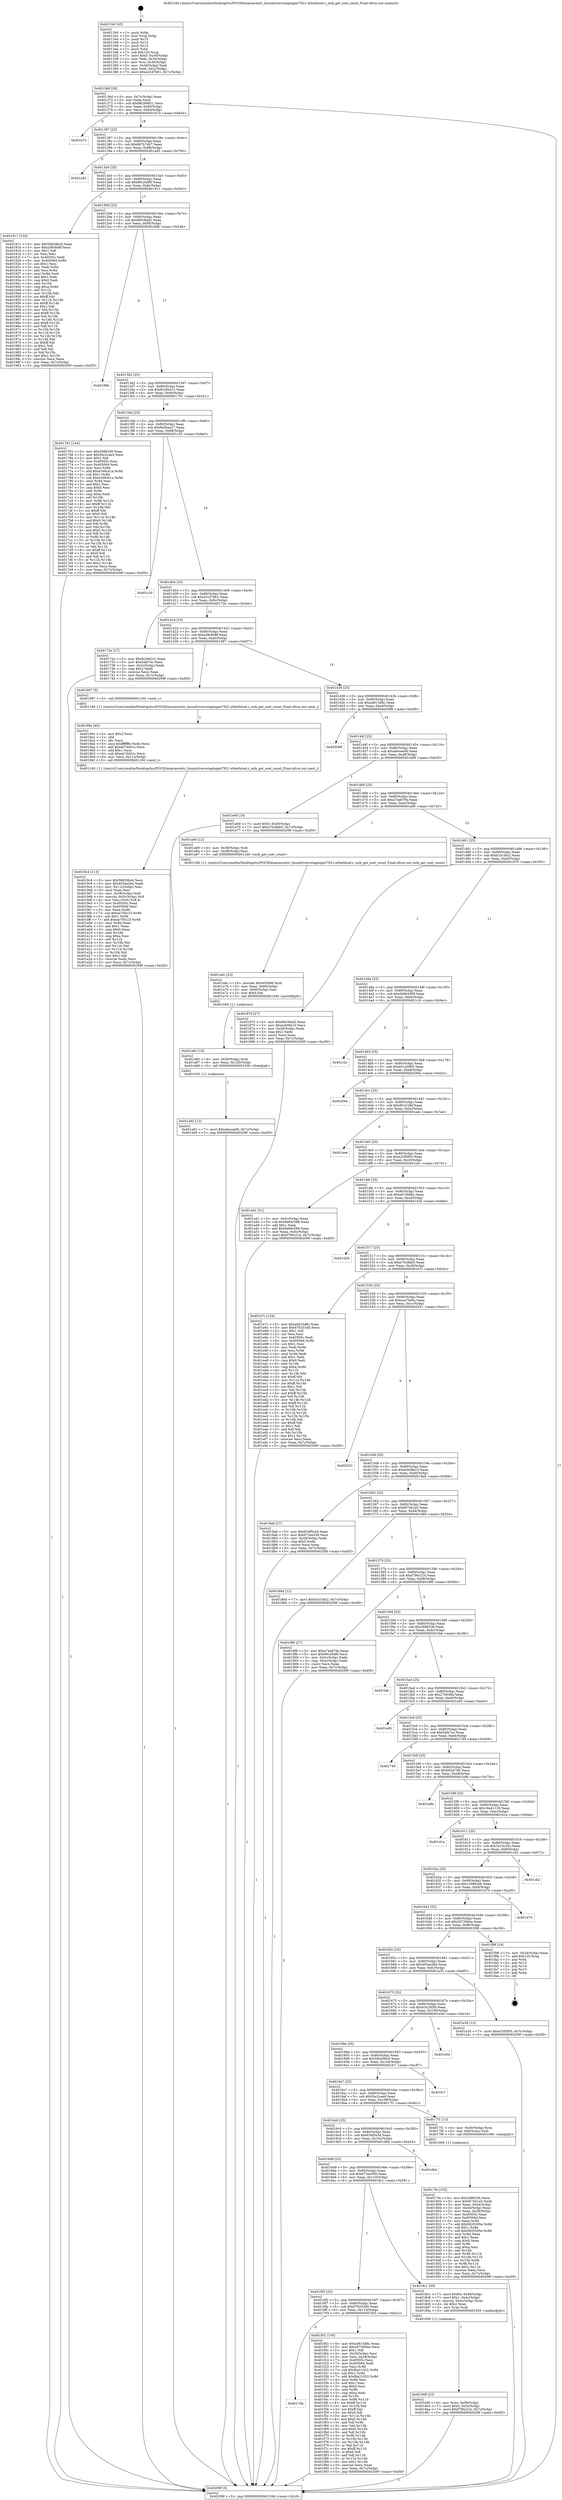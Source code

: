 digraph "0x401340" {
  label = "0x401340 (/mnt/c/Users/mathe/Desktop/tcc/POCII/binaries/extr_linuxdriversstagingmt7621-ethethtool.c_mtk_get_sset_count_Final-ollvm.out::main(0))"
  labelloc = "t"
  node[shape=record]

  Entry [label="",width=0.3,height=0.3,shape=circle,fillcolor=black,style=filled]
  "0x40136d" [label="{
     0x40136d [26]\l
     | [instrs]\l
     &nbsp;&nbsp;0x40136d \<+3\>: mov -0x7c(%rbp),%eax\l
     &nbsp;&nbsp;0x401370 \<+2\>: mov %eax,%ecx\l
     &nbsp;&nbsp;0x401372 \<+6\>: sub $0x86299851,%ecx\l
     &nbsp;&nbsp;0x401378 \<+3\>: mov %eax,-0x80(%rbp)\l
     &nbsp;&nbsp;0x40137b \<+6\>: mov %ecx,-0x84(%rbp)\l
     &nbsp;&nbsp;0x401381 \<+6\>: je 0000000000401b7e \<main+0x83e\>\l
  }"]
  "0x401b7e" [label="{
     0x401b7e\l
  }", style=dashed]
  "0x401387" [label="{
     0x401387 [25]\l
     | [instrs]\l
     &nbsp;&nbsp;0x401387 \<+5\>: jmp 000000000040138c \<main+0x4c\>\l
     &nbsp;&nbsp;0x40138c \<+3\>: mov -0x80(%rbp),%eax\l
     &nbsp;&nbsp;0x40138f \<+5\>: sub $0x867b7d47,%eax\l
     &nbsp;&nbsp;0x401394 \<+6\>: mov %eax,-0x88(%rbp)\l
     &nbsp;&nbsp;0x40139a \<+6\>: je 0000000000401ad3 \<main+0x793\>\l
  }"]
  Exit [label="",width=0.3,height=0.3,shape=circle,fillcolor=black,style=filled,peripheries=2]
  "0x401ad3" [label="{
     0x401ad3\l
  }", style=dashed]
  "0x4013a0" [label="{
     0x4013a0 [25]\l
     | [instrs]\l
     &nbsp;&nbsp;0x4013a0 \<+5\>: jmp 00000000004013a5 \<main+0x65\>\l
     &nbsp;&nbsp;0x4013a5 \<+3\>: mov -0x80(%rbp),%eax\l
     &nbsp;&nbsp;0x4013a8 \<+5\>: sub $0x99c26df0,%eax\l
     &nbsp;&nbsp;0x4013ad \<+6\>: mov %eax,-0x8c(%rbp)\l
     &nbsp;&nbsp;0x4013b3 \<+6\>: je 0000000000401911 \<main+0x5d1\>\l
  }"]
  "0x40170b" [label="{
     0x40170b\l
  }", style=dashed]
  "0x401911" [label="{
     0x401911 [134]\l
     | [instrs]\l
     &nbsp;&nbsp;0x401911 \<+5\>: mov $0x58d29bc6,%eax\l
     &nbsp;&nbsp;0x401916 \<+5\>: mov $0xa38c6b8f,%ecx\l
     &nbsp;&nbsp;0x40191b \<+2\>: mov $0x1,%dl\l
     &nbsp;&nbsp;0x40191d \<+2\>: xor %esi,%esi\l
     &nbsp;&nbsp;0x40191f \<+7\>: mov 0x40505c,%edi\l
     &nbsp;&nbsp;0x401926 \<+8\>: mov 0x405064,%r8d\l
     &nbsp;&nbsp;0x40192e \<+3\>: sub $0x1,%esi\l
     &nbsp;&nbsp;0x401931 \<+3\>: mov %edi,%r9d\l
     &nbsp;&nbsp;0x401934 \<+3\>: add %esi,%r9d\l
     &nbsp;&nbsp;0x401937 \<+4\>: imul %r9d,%edi\l
     &nbsp;&nbsp;0x40193b \<+3\>: and $0x1,%edi\l
     &nbsp;&nbsp;0x40193e \<+3\>: cmp $0x0,%edi\l
     &nbsp;&nbsp;0x401941 \<+4\>: sete %r10b\l
     &nbsp;&nbsp;0x401945 \<+4\>: cmp $0xa,%r8d\l
     &nbsp;&nbsp;0x401949 \<+4\>: setl %r11b\l
     &nbsp;&nbsp;0x40194d \<+3\>: mov %r10b,%bl\l
     &nbsp;&nbsp;0x401950 \<+3\>: xor $0xff,%bl\l
     &nbsp;&nbsp;0x401953 \<+3\>: mov %r11b,%r14b\l
     &nbsp;&nbsp;0x401956 \<+4\>: xor $0xff,%r14b\l
     &nbsp;&nbsp;0x40195a \<+3\>: xor $0x1,%dl\l
     &nbsp;&nbsp;0x40195d \<+3\>: mov %bl,%r15b\l
     &nbsp;&nbsp;0x401960 \<+4\>: and $0xff,%r15b\l
     &nbsp;&nbsp;0x401964 \<+3\>: and %dl,%r10b\l
     &nbsp;&nbsp;0x401967 \<+3\>: mov %r14b,%r12b\l
     &nbsp;&nbsp;0x40196a \<+4\>: and $0xff,%r12b\l
     &nbsp;&nbsp;0x40196e \<+3\>: and %dl,%r11b\l
     &nbsp;&nbsp;0x401971 \<+3\>: or %r10b,%r15b\l
     &nbsp;&nbsp;0x401974 \<+3\>: or %r11b,%r12b\l
     &nbsp;&nbsp;0x401977 \<+3\>: xor %r12b,%r15b\l
     &nbsp;&nbsp;0x40197a \<+3\>: or %r14b,%bl\l
     &nbsp;&nbsp;0x40197d \<+3\>: xor $0xff,%bl\l
     &nbsp;&nbsp;0x401980 \<+3\>: or $0x1,%dl\l
     &nbsp;&nbsp;0x401983 \<+2\>: and %dl,%bl\l
     &nbsp;&nbsp;0x401985 \<+3\>: or %bl,%r15b\l
     &nbsp;&nbsp;0x401988 \<+4\>: test $0x1,%r15b\l
     &nbsp;&nbsp;0x40198c \<+3\>: cmovne %ecx,%eax\l
     &nbsp;&nbsp;0x40198f \<+3\>: mov %eax,-0x7c(%rbp)\l
     &nbsp;&nbsp;0x401992 \<+5\>: jmp 000000000040209f \<main+0xd5f\>\l
  }"]
  "0x4013b9" [label="{
     0x4013b9 [25]\l
     | [instrs]\l
     &nbsp;&nbsp;0x4013b9 \<+5\>: jmp 00000000004013be \<main+0x7e\>\l
     &nbsp;&nbsp;0x4013be \<+3\>: mov -0x80(%rbp),%eax\l
     &nbsp;&nbsp;0x4013c1 \<+5\>: sub $0x9b03fad2,%eax\l
     &nbsp;&nbsp;0x4013c6 \<+6\>: mov %eax,-0x90(%rbp)\l
     &nbsp;&nbsp;0x4013cc \<+6\>: je 000000000040188b \<main+0x54b\>\l
  }"]
  "0x401f02" [label="{
     0x401f02 [150]\l
     | [instrs]\l
     &nbsp;&nbsp;0x401f02 \<+5\>: mov $0xa4615d8c,%eax\l
     &nbsp;&nbsp;0x401f07 \<+5\>: mov $0x2673064a,%ecx\l
     &nbsp;&nbsp;0x401f0c \<+2\>: mov $0x1,%dl\l
     &nbsp;&nbsp;0x401f0e \<+3\>: mov -0x30(%rbp),%esi\l
     &nbsp;&nbsp;0x401f11 \<+3\>: mov %esi,-0x24(%rbp)\l
     &nbsp;&nbsp;0x401f14 \<+7\>: mov 0x40505c,%esi\l
     &nbsp;&nbsp;0x401f1b \<+7\>: mov 0x405064,%edi\l
     &nbsp;&nbsp;0x401f22 \<+3\>: mov %esi,%r8d\l
     &nbsp;&nbsp;0x401f25 \<+7\>: sub $0xfba21032,%r8d\l
     &nbsp;&nbsp;0x401f2c \<+4\>: sub $0x1,%r8d\l
     &nbsp;&nbsp;0x401f30 \<+7\>: add $0xfba21032,%r8d\l
     &nbsp;&nbsp;0x401f37 \<+4\>: imul %r8d,%esi\l
     &nbsp;&nbsp;0x401f3b \<+3\>: and $0x1,%esi\l
     &nbsp;&nbsp;0x401f3e \<+3\>: cmp $0x0,%esi\l
     &nbsp;&nbsp;0x401f41 \<+4\>: sete %r9b\l
     &nbsp;&nbsp;0x401f45 \<+3\>: cmp $0xa,%edi\l
     &nbsp;&nbsp;0x401f48 \<+4\>: setl %r10b\l
     &nbsp;&nbsp;0x401f4c \<+3\>: mov %r9b,%r11b\l
     &nbsp;&nbsp;0x401f4f \<+4\>: xor $0xff,%r11b\l
     &nbsp;&nbsp;0x401f53 \<+3\>: mov %r10b,%bl\l
     &nbsp;&nbsp;0x401f56 \<+3\>: xor $0xff,%bl\l
     &nbsp;&nbsp;0x401f59 \<+3\>: xor $0x0,%dl\l
     &nbsp;&nbsp;0x401f5c \<+3\>: mov %r11b,%r14b\l
     &nbsp;&nbsp;0x401f5f \<+4\>: and $0x0,%r14b\l
     &nbsp;&nbsp;0x401f63 \<+3\>: and %dl,%r9b\l
     &nbsp;&nbsp;0x401f66 \<+3\>: mov %bl,%r15b\l
     &nbsp;&nbsp;0x401f69 \<+4\>: and $0x0,%r15b\l
     &nbsp;&nbsp;0x401f6d \<+3\>: and %dl,%r10b\l
     &nbsp;&nbsp;0x401f70 \<+3\>: or %r9b,%r14b\l
     &nbsp;&nbsp;0x401f73 \<+3\>: or %r10b,%r15b\l
     &nbsp;&nbsp;0x401f76 \<+3\>: xor %r15b,%r14b\l
     &nbsp;&nbsp;0x401f79 \<+3\>: or %bl,%r11b\l
     &nbsp;&nbsp;0x401f7c \<+4\>: xor $0xff,%r11b\l
     &nbsp;&nbsp;0x401f80 \<+3\>: or $0x0,%dl\l
     &nbsp;&nbsp;0x401f83 \<+3\>: and %dl,%r11b\l
     &nbsp;&nbsp;0x401f86 \<+3\>: or %r11b,%r14b\l
     &nbsp;&nbsp;0x401f89 \<+4\>: test $0x1,%r14b\l
     &nbsp;&nbsp;0x401f8d \<+3\>: cmovne %ecx,%eax\l
     &nbsp;&nbsp;0x401f90 \<+3\>: mov %eax,-0x7c(%rbp)\l
     &nbsp;&nbsp;0x401f93 \<+5\>: jmp 000000000040209f \<main+0xd5f\>\l
  }"]
  "0x40188b" [label="{
     0x40188b\l
  }", style=dashed]
  "0x4013d2" [label="{
     0x4013d2 [25]\l
     | [instrs]\l
     &nbsp;&nbsp;0x4013d2 \<+5\>: jmp 00000000004013d7 \<main+0x97\>\l
     &nbsp;&nbsp;0x4013d7 \<+3\>: mov -0x80(%rbp),%eax\l
     &nbsp;&nbsp;0x4013da \<+5\>: sub $0x9c26b2c1,%eax\l
     &nbsp;&nbsp;0x4013df \<+6\>: mov %eax,-0x94(%rbp)\l
     &nbsp;&nbsp;0x4013e5 \<+6\>: je 0000000000401761 \<main+0x421\>\l
  }"]
  "0x401a92" [label="{
     0x401a92 [12]\l
     | [instrs]\l
     &nbsp;&nbsp;0x401a92 \<+7\>: movl $0xa6ecea06,-0x7c(%rbp)\l
     &nbsp;&nbsp;0x401a99 \<+5\>: jmp 000000000040209f \<main+0xd5f\>\l
  }"]
  "0x401761" [label="{
     0x401761 [144]\l
     | [instrs]\l
     &nbsp;&nbsp;0x401761 \<+5\>: mov $0x2686336,%eax\l
     &nbsp;&nbsp;0x401766 \<+5\>: mov $0x5bc2cae4,%ecx\l
     &nbsp;&nbsp;0x40176b \<+2\>: mov $0x1,%dl\l
     &nbsp;&nbsp;0x40176d \<+7\>: mov 0x40505c,%esi\l
     &nbsp;&nbsp;0x401774 \<+7\>: mov 0x405064,%edi\l
     &nbsp;&nbsp;0x40177b \<+3\>: mov %esi,%r8d\l
     &nbsp;&nbsp;0x40177e \<+7\>: add $0xe168cb1a,%r8d\l
     &nbsp;&nbsp;0x401785 \<+4\>: sub $0x1,%r8d\l
     &nbsp;&nbsp;0x401789 \<+7\>: sub $0xe168cb1a,%r8d\l
     &nbsp;&nbsp;0x401790 \<+4\>: imul %r8d,%esi\l
     &nbsp;&nbsp;0x401794 \<+3\>: and $0x1,%esi\l
     &nbsp;&nbsp;0x401797 \<+3\>: cmp $0x0,%esi\l
     &nbsp;&nbsp;0x40179a \<+4\>: sete %r9b\l
     &nbsp;&nbsp;0x40179e \<+3\>: cmp $0xa,%edi\l
     &nbsp;&nbsp;0x4017a1 \<+4\>: setl %r10b\l
     &nbsp;&nbsp;0x4017a5 \<+3\>: mov %r9b,%r11b\l
     &nbsp;&nbsp;0x4017a8 \<+4\>: xor $0xff,%r11b\l
     &nbsp;&nbsp;0x4017ac \<+3\>: mov %r10b,%bl\l
     &nbsp;&nbsp;0x4017af \<+3\>: xor $0xff,%bl\l
     &nbsp;&nbsp;0x4017b2 \<+3\>: xor $0x0,%dl\l
     &nbsp;&nbsp;0x4017b5 \<+3\>: mov %r11b,%r14b\l
     &nbsp;&nbsp;0x4017b8 \<+4\>: and $0x0,%r14b\l
     &nbsp;&nbsp;0x4017bc \<+3\>: and %dl,%r9b\l
     &nbsp;&nbsp;0x4017bf \<+3\>: mov %bl,%r15b\l
     &nbsp;&nbsp;0x4017c2 \<+4\>: and $0x0,%r15b\l
     &nbsp;&nbsp;0x4017c6 \<+3\>: and %dl,%r10b\l
     &nbsp;&nbsp;0x4017c9 \<+3\>: or %r9b,%r14b\l
     &nbsp;&nbsp;0x4017cc \<+3\>: or %r10b,%r15b\l
     &nbsp;&nbsp;0x4017cf \<+3\>: xor %r15b,%r14b\l
     &nbsp;&nbsp;0x4017d2 \<+3\>: or %bl,%r11b\l
     &nbsp;&nbsp;0x4017d5 \<+4\>: xor $0xff,%r11b\l
     &nbsp;&nbsp;0x4017d9 \<+3\>: or $0x0,%dl\l
     &nbsp;&nbsp;0x4017dc \<+3\>: and %dl,%r11b\l
     &nbsp;&nbsp;0x4017df \<+3\>: or %r11b,%r14b\l
     &nbsp;&nbsp;0x4017e2 \<+4\>: test $0x1,%r14b\l
     &nbsp;&nbsp;0x4017e6 \<+3\>: cmovne %ecx,%eax\l
     &nbsp;&nbsp;0x4017e9 \<+3\>: mov %eax,-0x7c(%rbp)\l
     &nbsp;&nbsp;0x4017ec \<+5\>: jmp 000000000040209f \<main+0xd5f\>\l
  }"]
  "0x4013eb" [label="{
     0x4013eb [25]\l
     | [instrs]\l
     &nbsp;&nbsp;0x4013eb \<+5\>: jmp 00000000004013f0 \<main+0xb0\>\l
     &nbsp;&nbsp;0x4013f0 \<+3\>: mov -0x80(%rbp),%eax\l
     &nbsp;&nbsp;0x4013f3 \<+5\>: sub $0x9e5baa17,%eax\l
     &nbsp;&nbsp;0x4013f8 \<+6\>: mov %eax,-0x98(%rbp)\l
     &nbsp;&nbsp;0x4013fe \<+6\>: je 0000000000401c20 \<main+0x8e0\>\l
  }"]
  "0x401a83" [label="{
     0x401a83 [15]\l
     | [instrs]\l
     &nbsp;&nbsp;0x401a83 \<+4\>: mov -0x58(%rbp),%rdi\l
     &nbsp;&nbsp;0x401a87 \<+6\>: mov %eax,-0x120(%rbp)\l
     &nbsp;&nbsp;0x401a8d \<+5\>: call 0000000000401030 \<free@plt\>\l
     | [calls]\l
     &nbsp;&nbsp;0x401030 \{1\} (unknown)\l
  }"]
  "0x401c20" [label="{
     0x401c20\l
  }", style=dashed]
  "0x401404" [label="{
     0x401404 [25]\l
     | [instrs]\l
     &nbsp;&nbsp;0x401404 \<+5\>: jmp 0000000000401409 \<main+0xc9\>\l
     &nbsp;&nbsp;0x401409 \<+3\>: mov -0x80(%rbp),%eax\l
     &nbsp;&nbsp;0x40140c \<+5\>: sub $0xa31d7b61,%eax\l
     &nbsp;&nbsp;0x401411 \<+6\>: mov %eax,-0x9c(%rbp)\l
     &nbsp;&nbsp;0x401417 \<+6\>: je 000000000040172e \<main+0x3ee\>\l
  }"]
  "0x401a6c" [label="{
     0x401a6c [23]\l
     | [instrs]\l
     &nbsp;&nbsp;0x401a6c \<+10\>: movabs $0x4030d6,%rdi\l
     &nbsp;&nbsp;0x401a76 \<+3\>: mov %eax,-0x60(%rbp)\l
     &nbsp;&nbsp;0x401a79 \<+3\>: mov -0x60(%rbp),%esi\l
     &nbsp;&nbsp;0x401a7c \<+2\>: mov $0x0,%al\l
     &nbsp;&nbsp;0x401a7e \<+5\>: call 0000000000401040 \<printf@plt\>\l
     | [calls]\l
     &nbsp;&nbsp;0x401040 \{1\} (unknown)\l
  }"]
  "0x40172e" [label="{
     0x40172e [27]\l
     | [instrs]\l
     &nbsp;&nbsp;0x40172e \<+5\>: mov $0x9c26b2c1,%eax\l
     &nbsp;&nbsp;0x401733 \<+5\>: mov $0x5afe7ec,%ecx\l
     &nbsp;&nbsp;0x401738 \<+3\>: mov -0x2c(%rbp),%edx\l
     &nbsp;&nbsp;0x40173b \<+3\>: cmp $0x2,%edx\l
     &nbsp;&nbsp;0x40173e \<+3\>: cmovne %ecx,%eax\l
     &nbsp;&nbsp;0x401741 \<+3\>: mov %eax,-0x7c(%rbp)\l
     &nbsp;&nbsp;0x401744 \<+5\>: jmp 000000000040209f \<main+0xd5f\>\l
  }"]
  "0x40141d" [label="{
     0x40141d [25]\l
     | [instrs]\l
     &nbsp;&nbsp;0x40141d \<+5\>: jmp 0000000000401422 \<main+0xe2\>\l
     &nbsp;&nbsp;0x401422 \<+3\>: mov -0x80(%rbp),%eax\l
     &nbsp;&nbsp;0x401425 \<+5\>: sub $0xa38c6b8f,%eax\l
     &nbsp;&nbsp;0x40142a \<+6\>: mov %eax,-0xa0(%rbp)\l
     &nbsp;&nbsp;0x401430 \<+6\>: je 0000000000401997 \<main+0x657\>\l
  }"]
  "0x40209f" [label="{
     0x40209f [5]\l
     | [instrs]\l
     &nbsp;&nbsp;0x40209f \<+5\>: jmp 000000000040136d \<main+0x2d\>\l
  }"]
  "0x401340" [label="{
     0x401340 [45]\l
     | [instrs]\l
     &nbsp;&nbsp;0x401340 \<+1\>: push %rbp\l
     &nbsp;&nbsp;0x401341 \<+3\>: mov %rsp,%rbp\l
     &nbsp;&nbsp;0x401344 \<+2\>: push %r15\l
     &nbsp;&nbsp;0x401346 \<+2\>: push %r14\l
     &nbsp;&nbsp;0x401348 \<+2\>: push %r12\l
     &nbsp;&nbsp;0x40134a \<+1\>: push %rbx\l
     &nbsp;&nbsp;0x40134b \<+7\>: sub $0x120,%rsp\l
     &nbsp;&nbsp;0x401352 \<+7\>: movl $0x0,-0x30(%rbp)\l
     &nbsp;&nbsp;0x401359 \<+3\>: mov %edi,-0x34(%rbp)\l
     &nbsp;&nbsp;0x40135c \<+4\>: mov %rsi,-0x40(%rbp)\l
     &nbsp;&nbsp;0x401360 \<+3\>: mov -0x34(%rbp),%edi\l
     &nbsp;&nbsp;0x401363 \<+3\>: mov %edi,-0x2c(%rbp)\l
     &nbsp;&nbsp;0x401366 \<+7\>: movl $0xa31d7b61,-0x7c(%rbp)\l
  }"]
  "0x4019c4" [label="{
     0x4019c4 [113]\l
     | [instrs]\l
     &nbsp;&nbsp;0x4019c4 \<+5\>: mov $0x58d29bc6,%ecx\l
     &nbsp;&nbsp;0x4019c9 \<+5\>: mov $0x405ae2bd,%edx\l
     &nbsp;&nbsp;0x4019ce \<+6\>: mov -0x11c(%rbp),%esi\l
     &nbsp;&nbsp;0x4019d4 \<+3\>: imul %eax,%esi\l
     &nbsp;&nbsp;0x4019d7 \<+4\>: mov -0x58(%rbp),%rdi\l
     &nbsp;&nbsp;0x4019db \<+4\>: movslq -0x5c(%rbp),%r8\l
     &nbsp;&nbsp;0x4019df \<+4\>: mov %esi,(%rdi,%r8,4)\l
     &nbsp;&nbsp;0x4019e3 \<+7\>: mov 0x40505c,%eax\l
     &nbsp;&nbsp;0x4019ea \<+7\>: mov 0x405064,%esi\l
     &nbsp;&nbsp;0x4019f1 \<+3\>: mov %eax,%r9d\l
     &nbsp;&nbsp;0x4019f4 \<+7\>: sub $0xea705c15,%r9d\l
     &nbsp;&nbsp;0x4019fb \<+4\>: sub $0x1,%r9d\l
     &nbsp;&nbsp;0x4019ff \<+7\>: add $0xea705c15,%r9d\l
     &nbsp;&nbsp;0x401a06 \<+4\>: imul %r9d,%eax\l
     &nbsp;&nbsp;0x401a0a \<+3\>: and $0x1,%eax\l
     &nbsp;&nbsp;0x401a0d \<+3\>: cmp $0x0,%eax\l
     &nbsp;&nbsp;0x401a10 \<+4\>: sete %r10b\l
     &nbsp;&nbsp;0x401a14 \<+3\>: cmp $0xa,%esi\l
     &nbsp;&nbsp;0x401a17 \<+4\>: setl %r11b\l
     &nbsp;&nbsp;0x401a1b \<+3\>: mov %r10b,%bl\l
     &nbsp;&nbsp;0x401a1e \<+3\>: and %r11b,%bl\l
     &nbsp;&nbsp;0x401a21 \<+3\>: xor %r11b,%r10b\l
     &nbsp;&nbsp;0x401a24 \<+3\>: or %r10b,%bl\l
     &nbsp;&nbsp;0x401a27 \<+3\>: test $0x1,%bl\l
     &nbsp;&nbsp;0x401a2a \<+3\>: cmovne %edx,%ecx\l
     &nbsp;&nbsp;0x401a2d \<+3\>: mov %ecx,-0x7c(%rbp)\l
     &nbsp;&nbsp;0x401a30 \<+5\>: jmp 000000000040209f \<main+0xd5f\>\l
  }"]
  "0x401997" [label="{
     0x401997 [5]\l
     | [instrs]\l
     &nbsp;&nbsp;0x401997 \<+5\>: call 0000000000401160 \<next_i\>\l
     | [calls]\l
     &nbsp;&nbsp;0x401160 \{1\} (/mnt/c/Users/mathe/Desktop/tcc/POCII/binaries/extr_linuxdriversstagingmt7621-ethethtool.c_mtk_get_sset_count_Final-ollvm.out::next_i)\l
  }"]
  "0x401436" [label="{
     0x401436 [25]\l
     | [instrs]\l
     &nbsp;&nbsp;0x401436 \<+5\>: jmp 000000000040143b \<main+0xfb\>\l
     &nbsp;&nbsp;0x40143b \<+3\>: mov -0x80(%rbp),%eax\l
     &nbsp;&nbsp;0x40143e \<+5\>: sub $0xa4615d8c,%eax\l
     &nbsp;&nbsp;0x401443 \<+6\>: mov %eax,-0xa4(%rbp)\l
     &nbsp;&nbsp;0x401449 \<+6\>: je 0000000000402098 \<main+0xd58\>\l
  }"]
  "0x40199c" [label="{
     0x40199c [40]\l
     | [instrs]\l
     &nbsp;&nbsp;0x40199c \<+5\>: mov $0x2,%ecx\l
     &nbsp;&nbsp;0x4019a1 \<+1\>: cltd\l
     &nbsp;&nbsp;0x4019a2 \<+2\>: idiv %ecx\l
     &nbsp;&nbsp;0x4019a4 \<+6\>: imul $0xfffffffe,%edx,%ecx\l
     &nbsp;&nbsp;0x4019aa \<+6\>: add $0xeb7d401c,%ecx\l
     &nbsp;&nbsp;0x4019b0 \<+3\>: add $0x1,%ecx\l
     &nbsp;&nbsp;0x4019b3 \<+6\>: sub $0xeb7d401c,%ecx\l
     &nbsp;&nbsp;0x4019b9 \<+6\>: mov %ecx,-0x11c(%rbp)\l
     &nbsp;&nbsp;0x4019bf \<+5\>: call 0000000000401160 \<next_i\>\l
     | [calls]\l
     &nbsp;&nbsp;0x401160 \{1\} (/mnt/c/Users/mathe/Desktop/tcc/POCII/binaries/extr_linuxdriversstagingmt7621-ethethtool.c_mtk_get_sset_count_Final-ollvm.out::next_i)\l
  }"]
  "0x402098" [label="{
     0x402098\l
  }", style=dashed]
  "0x40144f" [label="{
     0x40144f [25]\l
     | [instrs]\l
     &nbsp;&nbsp;0x40144f \<+5\>: jmp 0000000000401454 \<main+0x114\>\l
     &nbsp;&nbsp;0x401454 \<+3\>: mov -0x80(%rbp),%eax\l
     &nbsp;&nbsp;0x401457 \<+5\>: sub $0xa6ecea06,%eax\l
     &nbsp;&nbsp;0x40145c \<+6\>: mov %eax,-0xa8(%rbp)\l
     &nbsp;&nbsp;0x401462 \<+6\>: je 0000000000401e69 \<main+0xb29\>\l
  }"]
  "0x4018df" [label="{
     0x4018df [23]\l
     | [instrs]\l
     &nbsp;&nbsp;0x4018df \<+4\>: mov %rax,-0x58(%rbp)\l
     &nbsp;&nbsp;0x4018e3 \<+7\>: movl $0x0,-0x5c(%rbp)\l
     &nbsp;&nbsp;0x4018ea \<+7\>: movl $0xf790c21b,-0x7c(%rbp)\l
     &nbsp;&nbsp;0x4018f1 \<+5\>: jmp 000000000040209f \<main+0xd5f\>\l
  }"]
  "0x401e69" [label="{
     0x401e69 [19]\l
     | [instrs]\l
     &nbsp;&nbsp;0x401e69 \<+7\>: movl $0x0,-0x30(%rbp)\l
     &nbsp;&nbsp;0x401e70 \<+7\>: movl $0xe70c8bb5,-0x7c(%rbp)\l
     &nbsp;&nbsp;0x401e77 \<+5\>: jmp 000000000040209f \<main+0xd5f\>\l
  }"]
  "0x401468" [label="{
     0x401468 [25]\l
     | [instrs]\l
     &nbsp;&nbsp;0x401468 \<+5\>: jmp 000000000040146d \<main+0x12d\>\l
     &nbsp;&nbsp;0x40146d \<+3\>: mov -0x80(%rbp),%eax\l
     &nbsp;&nbsp;0x401470 \<+5\>: sub $0xa74a679a,%eax\l
     &nbsp;&nbsp;0x401475 \<+6\>: mov %eax,-0xac(%rbp)\l
     &nbsp;&nbsp;0x40147b \<+6\>: je 0000000000401a60 \<main+0x720\>\l
  }"]
  "0x4016f2" [label="{
     0x4016f2 [25]\l
     | [instrs]\l
     &nbsp;&nbsp;0x4016f2 \<+5\>: jmp 00000000004016f7 \<main+0x3b7\>\l
     &nbsp;&nbsp;0x4016f7 \<+3\>: mov -0x80(%rbp),%eax\l
     &nbsp;&nbsp;0x4016fa \<+5\>: sub $0x67625340,%eax\l
     &nbsp;&nbsp;0x4016ff \<+6\>: mov %eax,-0x114(%rbp)\l
     &nbsp;&nbsp;0x401705 \<+6\>: je 0000000000401f02 \<main+0xbc2\>\l
  }"]
  "0x401a60" [label="{
     0x401a60 [12]\l
     | [instrs]\l
     &nbsp;&nbsp;0x401a60 \<+4\>: mov -0x58(%rbp),%rdi\l
     &nbsp;&nbsp;0x401a64 \<+3\>: mov -0x48(%rbp),%esi\l
     &nbsp;&nbsp;0x401a67 \<+5\>: call 0000000000401240 \<mtk_get_sset_count\>\l
     | [calls]\l
     &nbsp;&nbsp;0x401240 \{1\} (/mnt/c/Users/mathe/Desktop/tcc/POCII/binaries/extr_linuxdriversstagingmt7621-ethethtool.c_mtk_get_sset_count_Final-ollvm.out::mtk_get_sset_count)\l
  }"]
  "0x401481" [label="{
     0x401481 [25]\l
     | [instrs]\l
     &nbsp;&nbsp;0x401481 \<+5\>: jmp 0000000000401486 \<main+0x146\>\l
     &nbsp;&nbsp;0x401486 \<+3\>: mov -0x80(%rbp),%eax\l
     &nbsp;&nbsp;0x401489 \<+5\>: sub $0xb1b1fdc2,%eax\l
     &nbsp;&nbsp;0x40148e \<+6\>: mov %eax,-0xb0(%rbp)\l
     &nbsp;&nbsp;0x401494 \<+6\>: je 0000000000401870 \<main+0x530\>\l
  }"]
  "0x4018c1" [label="{
     0x4018c1 [30]\l
     | [instrs]\l
     &nbsp;&nbsp;0x4018c1 \<+7\>: movl $0x64,-0x48(%rbp)\l
     &nbsp;&nbsp;0x4018c8 \<+7\>: movl $0x1,-0x4c(%rbp)\l
     &nbsp;&nbsp;0x4018cf \<+4\>: movslq -0x4c(%rbp),%rax\l
     &nbsp;&nbsp;0x4018d3 \<+4\>: shl $0x2,%rax\l
     &nbsp;&nbsp;0x4018d7 \<+3\>: mov %rax,%rdi\l
     &nbsp;&nbsp;0x4018da \<+5\>: call 0000000000401050 \<malloc@plt\>\l
     | [calls]\l
     &nbsp;&nbsp;0x401050 \{1\} (unknown)\l
  }"]
  "0x401870" [label="{
     0x401870 [27]\l
     | [instrs]\l
     &nbsp;&nbsp;0x401870 \<+5\>: mov $0x9b03fad2,%eax\l
     &nbsp;&nbsp;0x401875 \<+5\>: mov $0xecb08e10,%ecx\l
     &nbsp;&nbsp;0x40187a \<+3\>: mov -0x28(%rbp),%edx\l
     &nbsp;&nbsp;0x40187d \<+3\>: cmp $0x1,%edx\l
     &nbsp;&nbsp;0x401880 \<+3\>: cmovl %ecx,%eax\l
     &nbsp;&nbsp;0x401883 \<+3\>: mov %eax,-0x7c(%rbp)\l
     &nbsp;&nbsp;0x401886 \<+5\>: jmp 000000000040209f \<main+0xd5f\>\l
  }"]
  "0x40149a" [label="{
     0x40149a [25]\l
     | [instrs]\l
     &nbsp;&nbsp;0x40149a \<+5\>: jmp 000000000040149f \<main+0x15f\>\l
     &nbsp;&nbsp;0x40149f \<+3\>: mov -0x80(%rbp),%eax\l
     &nbsp;&nbsp;0x4014a2 \<+5\>: sub $0xd2664399,%eax\l
     &nbsp;&nbsp;0x4014a7 \<+6\>: mov %eax,-0xb4(%rbp)\l
     &nbsp;&nbsp;0x4014ad \<+6\>: je 0000000000401c2c \<main+0x8ec\>\l
  }"]
  "0x4016d9" [label="{
     0x4016d9 [25]\l
     | [instrs]\l
     &nbsp;&nbsp;0x4016d9 \<+5\>: jmp 00000000004016de \<main+0x39e\>\l
     &nbsp;&nbsp;0x4016de \<+3\>: mov -0x80(%rbp),%eax\l
     &nbsp;&nbsp;0x4016e1 \<+5\>: sub $0x672ee358,%eax\l
     &nbsp;&nbsp;0x4016e6 \<+6\>: mov %eax,-0x110(%rbp)\l
     &nbsp;&nbsp;0x4016ec \<+6\>: je 00000000004018c1 \<main+0x581\>\l
  }"]
  "0x401c2c" [label="{
     0x401c2c\l
  }", style=dashed]
  "0x4014b3" [label="{
     0x4014b3 [25]\l
     | [instrs]\l
     &nbsp;&nbsp;0x4014b3 \<+5\>: jmp 00000000004014b8 \<main+0x178\>\l
     &nbsp;&nbsp;0x4014b8 \<+3\>: mov -0x80(%rbp),%eax\l
     &nbsp;&nbsp;0x4014bb \<+5\>: sub $0xd41a2965,%eax\l
     &nbsp;&nbsp;0x4014c0 \<+6\>: mov %eax,-0xb8(%rbp)\l
     &nbsp;&nbsp;0x4014c6 \<+6\>: je 000000000040206e \<main+0xd2e\>\l
  }"]
  "0x401d64" [label="{
     0x401d64\l
  }", style=dashed]
  "0x40206e" [label="{
     0x40206e\l
  }", style=dashed]
  "0x4014cc" [label="{
     0x4014cc [25]\l
     | [instrs]\l
     &nbsp;&nbsp;0x4014cc \<+5\>: jmp 00000000004014d1 \<main+0x191\>\l
     &nbsp;&nbsp;0x4014d1 \<+3\>: mov -0x80(%rbp),%eax\l
     &nbsp;&nbsp;0x4014d4 \<+5\>: sub $0xdf1d1dbf,%eax\l
     &nbsp;&nbsp;0x4014d9 \<+6\>: mov %eax,-0xbc(%rbp)\l
     &nbsp;&nbsp;0x4014df \<+6\>: je 0000000000401aee \<main+0x7ae\>\l
  }"]
  "0x4017fe" [label="{
     0x4017fe [102]\l
     | [instrs]\l
     &nbsp;&nbsp;0x4017fe \<+5\>: mov $0x2686336,%ecx\l
     &nbsp;&nbsp;0x401803 \<+5\>: mov $0xf47d41a5,%edx\l
     &nbsp;&nbsp;0x401808 \<+3\>: mov %eax,-0x44(%rbp)\l
     &nbsp;&nbsp;0x40180b \<+3\>: mov -0x44(%rbp),%eax\l
     &nbsp;&nbsp;0x40180e \<+3\>: mov %eax,-0x28(%rbp)\l
     &nbsp;&nbsp;0x401811 \<+7\>: mov 0x40505c,%eax\l
     &nbsp;&nbsp;0x401818 \<+7\>: mov 0x405064,%esi\l
     &nbsp;&nbsp;0x40181f \<+3\>: mov %eax,%r8d\l
     &nbsp;&nbsp;0x401822 \<+7\>: add $0x5620305e,%r8d\l
     &nbsp;&nbsp;0x401829 \<+4\>: sub $0x1,%r8d\l
     &nbsp;&nbsp;0x40182d \<+7\>: sub $0x5620305e,%r8d\l
     &nbsp;&nbsp;0x401834 \<+4\>: imul %r8d,%eax\l
     &nbsp;&nbsp;0x401838 \<+3\>: and $0x1,%eax\l
     &nbsp;&nbsp;0x40183b \<+3\>: cmp $0x0,%eax\l
     &nbsp;&nbsp;0x40183e \<+4\>: sete %r9b\l
     &nbsp;&nbsp;0x401842 \<+3\>: cmp $0xa,%esi\l
     &nbsp;&nbsp;0x401845 \<+4\>: setl %r10b\l
     &nbsp;&nbsp;0x401849 \<+3\>: mov %r9b,%r11b\l
     &nbsp;&nbsp;0x40184c \<+3\>: and %r10b,%r11b\l
     &nbsp;&nbsp;0x40184f \<+3\>: xor %r10b,%r9b\l
     &nbsp;&nbsp;0x401852 \<+3\>: or %r9b,%r11b\l
     &nbsp;&nbsp;0x401855 \<+4\>: test $0x1,%r11b\l
     &nbsp;&nbsp;0x401859 \<+3\>: cmovne %edx,%ecx\l
     &nbsp;&nbsp;0x40185c \<+3\>: mov %ecx,-0x7c(%rbp)\l
     &nbsp;&nbsp;0x40185f \<+5\>: jmp 000000000040209f \<main+0xd5f\>\l
  }"]
  "0x401aee" [label="{
     0x401aee\l
  }", style=dashed]
  "0x4014e5" [label="{
     0x4014e5 [25]\l
     | [instrs]\l
     &nbsp;&nbsp;0x4014e5 \<+5\>: jmp 00000000004014ea \<main+0x1aa\>\l
     &nbsp;&nbsp;0x4014ea \<+3\>: mov -0x80(%rbp),%eax\l
     &nbsp;&nbsp;0x4014ed \<+5\>: sub $0xe23f5f03,%eax\l
     &nbsp;&nbsp;0x4014f2 \<+6\>: mov %eax,-0xc0(%rbp)\l
     &nbsp;&nbsp;0x4014f8 \<+6\>: je 0000000000401a41 \<main+0x701\>\l
  }"]
  "0x4016c0" [label="{
     0x4016c0 [25]\l
     | [instrs]\l
     &nbsp;&nbsp;0x4016c0 \<+5\>: jmp 00000000004016c5 \<main+0x385\>\l
     &nbsp;&nbsp;0x4016c5 \<+3\>: mov -0x80(%rbp),%eax\l
     &nbsp;&nbsp;0x4016c8 \<+5\>: sub $0x634f5e3d,%eax\l
     &nbsp;&nbsp;0x4016cd \<+6\>: mov %eax,-0x10c(%rbp)\l
     &nbsp;&nbsp;0x4016d3 \<+6\>: je 0000000000401d64 \<main+0xa24\>\l
  }"]
  "0x401a41" [label="{
     0x401a41 [31]\l
     | [instrs]\l
     &nbsp;&nbsp;0x401a41 \<+3\>: mov -0x5c(%rbp),%eax\l
     &nbsp;&nbsp;0x401a44 \<+5\>: sub $0x9e84c588,%eax\l
     &nbsp;&nbsp;0x401a49 \<+3\>: add $0x1,%eax\l
     &nbsp;&nbsp;0x401a4c \<+5\>: add $0x9e84c588,%eax\l
     &nbsp;&nbsp;0x401a51 \<+3\>: mov %eax,-0x5c(%rbp)\l
     &nbsp;&nbsp;0x401a54 \<+7\>: movl $0xf790c21b,-0x7c(%rbp)\l
     &nbsp;&nbsp;0x401a5b \<+5\>: jmp 000000000040209f \<main+0xd5f\>\l
  }"]
  "0x4014fe" [label="{
     0x4014fe [25]\l
     | [instrs]\l
     &nbsp;&nbsp;0x4014fe \<+5\>: jmp 0000000000401503 \<main+0x1c3\>\l
     &nbsp;&nbsp;0x401503 \<+3\>: mov -0x80(%rbp),%eax\l
     &nbsp;&nbsp;0x401506 \<+5\>: sub $0xe615666c,%eax\l
     &nbsp;&nbsp;0x40150b \<+6\>: mov %eax,-0xc4(%rbp)\l
     &nbsp;&nbsp;0x401511 \<+6\>: je 0000000000401d26 \<main+0x9e6\>\l
  }"]
  "0x4017f1" [label="{
     0x4017f1 [13]\l
     | [instrs]\l
     &nbsp;&nbsp;0x4017f1 \<+4\>: mov -0x40(%rbp),%rax\l
     &nbsp;&nbsp;0x4017f5 \<+4\>: mov 0x8(%rax),%rdi\l
     &nbsp;&nbsp;0x4017f9 \<+5\>: call 0000000000401060 \<atoi@plt\>\l
     | [calls]\l
     &nbsp;&nbsp;0x401060 \{1\} (unknown)\l
  }"]
  "0x401d26" [label="{
     0x401d26\l
  }", style=dashed]
  "0x401517" [label="{
     0x401517 [25]\l
     | [instrs]\l
     &nbsp;&nbsp;0x401517 \<+5\>: jmp 000000000040151c \<main+0x1dc\>\l
     &nbsp;&nbsp;0x40151c \<+3\>: mov -0x80(%rbp),%eax\l
     &nbsp;&nbsp;0x40151f \<+5\>: sub $0xe70c8bb5,%eax\l
     &nbsp;&nbsp;0x401524 \<+6\>: mov %eax,-0xc8(%rbp)\l
     &nbsp;&nbsp;0x40152a \<+6\>: je 0000000000401e7c \<main+0xb3c\>\l
  }"]
  "0x4016a7" [label="{
     0x4016a7 [25]\l
     | [instrs]\l
     &nbsp;&nbsp;0x4016a7 \<+5\>: jmp 00000000004016ac \<main+0x36c\>\l
     &nbsp;&nbsp;0x4016ac \<+3\>: mov -0x80(%rbp),%eax\l
     &nbsp;&nbsp;0x4016af \<+5\>: sub $0x5bc2cae4,%eax\l
     &nbsp;&nbsp;0x4016b4 \<+6\>: mov %eax,-0x108(%rbp)\l
     &nbsp;&nbsp;0x4016ba \<+6\>: je 00000000004017f1 \<main+0x4b1\>\l
  }"]
  "0x401e7c" [label="{
     0x401e7c [134]\l
     | [instrs]\l
     &nbsp;&nbsp;0x401e7c \<+5\>: mov $0xa4615d8c,%eax\l
     &nbsp;&nbsp;0x401e81 \<+5\>: mov $0x67625340,%ecx\l
     &nbsp;&nbsp;0x401e86 \<+2\>: mov $0x1,%dl\l
     &nbsp;&nbsp;0x401e88 \<+2\>: xor %esi,%esi\l
     &nbsp;&nbsp;0x401e8a \<+7\>: mov 0x40505c,%edi\l
     &nbsp;&nbsp;0x401e91 \<+8\>: mov 0x405064,%r8d\l
     &nbsp;&nbsp;0x401e99 \<+3\>: sub $0x1,%esi\l
     &nbsp;&nbsp;0x401e9c \<+3\>: mov %edi,%r9d\l
     &nbsp;&nbsp;0x401e9f \<+3\>: add %esi,%r9d\l
     &nbsp;&nbsp;0x401ea2 \<+4\>: imul %r9d,%edi\l
     &nbsp;&nbsp;0x401ea6 \<+3\>: and $0x1,%edi\l
     &nbsp;&nbsp;0x401ea9 \<+3\>: cmp $0x0,%edi\l
     &nbsp;&nbsp;0x401eac \<+4\>: sete %r10b\l
     &nbsp;&nbsp;0x401eb0 \<+4\>: cmp $0xa,%r8d\l
     &nbsp;&nbsp;0x401eb4 \<+4\>: setl %r11b\l
     &nbsp;&nbsp;0x401eb8 \<+3\>: mov %r10b,%bl\l
     &nbsp;&nbsp;0x401ebb \<+3\>: xor $0xff,%bl\l
     &nbsp;&nbsp;0x401ebe \<+3\>: mov %r11b,%r14b\l
     &nbsp;&nbsp;0x401ec1 \<+4\>: xor $0xff,%r14b\l
     &nbsp;&nbsp;0x401ec5 \<+3\>: xor $0x1,%dl\l
     &nbsp;&nbsp;0x401ec8 \<+3\>: mov %bl,%r15b\l
     &nbsp;&nbsp;0x401ecb \<+4\>: and $0xff,%r15b\l
     &nbsp;&nbsp;0x401ecf \<+3\>: and %dl,%r10b\l
     &nbsp;&nbsp;0x401ed2 \<+3\>: mov %r14b,%r12b\l
     &nbsp;&nbsp;0x401ed5 \<+4\>: and $0xff,%r12b\l
     &nbsp;&nbsp;0x401ed9 \<+3\>: and %dl,%r11b\l
     &nbsp;&nbsp;0x401edc \<+3\>: or %r10b,%r15b\l
     &nbsp;&nbsp;0x401edf \<+3\>: or %r11b,%r12b\l
     &nbsp;&nbsp;0x401ee2 \<+3\>: xor %r12b,%r15b\l
     &nbsp;&nbsp;0x401ee5 \<+3\>: or %r14b,%bl\l
     &nbsp;&nbsp;0x401ee8 \<+3\>: xor $0xff,%bl\l
     &nbsp;&nbsp;0x401eeb \<+3\>: or $0x1,%dl\l
     &nbsp;&nbsp;0x401eee \<+2\>: and %dl,%bl\l
     &nbsp;&nbsp;0x401ef0 \<+3\>: or %bl,%r15b\l
     &nbsp;&nbsp;0x401ef3 \<+4\>: test $0x1,%r15b\l
     &nbsp;&nbsp;0x401ef7 \<+3\>: cmovne %ecx,%eax\l
     &nbsp;&nbsp;0x401efa \<+3\>: mov %eax,-0x7c(%rbp)\l
     &nbsp;&nbsp;0x401efd \<+5\>: jmp 000000000040209f \<main+0xd5f\>\l
  }"]
  "0x401530" [label="{
     0x401530 [25]\l
     | [instrs]\l
     &nbsp;&nbsp;0x401530 \<+5\>: jmp 0000000000401535 \<main+0x1f5\>\l
     &nbsp;&nbsp;0x401535 \<+3\>: mov -0x80(%rbp),%eax\l
     &nbsp;&nbsp;0x401538 \<+5\>: sub $0xeca79e6a,%eax\l
     &nbsp;&nbsp;0x40153d \<+6\>: mov %eax,-0xcc(%rbp)\l
     &nbsp;&nbsp;0x401543 \<+6\>: je 0000000000402021 \<main+0xce1\>\l
  }"]
  "0x401fc7" [label="{
     0x401fc7\l
  }", style=dashed]
  "0x402021" [label="{
     0x402021\l
  }", style=dashed]
  "0x401549" [label="{
     0x401549 [25]\l
     | [instrs]\l
     &nbsp;&nbsp;0x401549 \<+5\>: jmp 000000000040154e \<main+0x20e\>\l
     &nbsp;&nbsp;0x40154e \<+3\>: mov -0x80(%rbp),%eax\l
     &nbsp;&nbsp;0x401551 \<+5\>: sub $0xecb08e10,%eax\l
     &nbsp;&nbsp;0x401556 \<+6\>: mov %eax,-0xd0(%rbp)\l
     &nbsp;&nbsp;0x40155c \<+6\>: je 00000000004018a6 \<main+0x566\>\l
  }"]
  "0x40168e" [label="{
     0x40168e [25]\l
     | [instrs]\l
     &nbsp;&nbsp;0x40168e \<+5\>: jmp 0000000000401693 \<main+0x353\>\l
     &nbsp;&nbsp;0x401693 \<+3\>: mov -0x80(%rbp),%eax\l
     &nbsp;&nbsp;0x401696 \<+5\>: sub $0x58d29bc6,%eax\l
     &nbsp;&nbsp;0x40169b \<+6\>: mov %eax,-0x104(%rbp)\l
     &nbsp;&nbsp;0x4016a1 \<+6\>: je 0000000000401fc7 \<main+0xc87\>\l
  }"]
  "0x4018a6" [label="{
     0x4018a6 [27]\l
     | [instrs]\l
     &nbsp;&nbsp;0x4018a6 \<+5\>: mov $0x634f5e3d,%eax\l
     &nbsp;&nbsp;0x4018ab \<+5\>: mov $0x672ee358,%ecx\l
     &nbsp;&nbsp;0x4018b0 \<+3\>: mov -0x28(%rbp),%edx\l
     &nbsp;&nbsp;0x4018b3 \<+3\>: cmp $0x0,%edx\l
     &nbsp;&nbsp;0x4018b6 \<+3\>: cmove %ecx,%eax\l
     &nbsp;&nbsp;0x4018b9 \<+3\>: mov %eax,-0x7c(%rbp)\l
     &nbsp;&nbsp;0x4018bc \<+5\>: jmp 000000000040209f \<main+0xd5f\>\l
  }"]
  "0x401562" [label="{
     0x401562 [25]\l
     | [instrs]\l
     &nbsp;&nbsp;0x401562 \<+5\>: jmp 0000000000401567 \<main+0x227\>\l
     &nbsp;&nbsp;0x401567 \<+3\>: mov -0x80(%rbp),%eax\l
     &nbsp;&nbsp;0x40156a \<+5\>: sub $0xf47d41a5,%eax\l
     &nbsp;&nbsp;0x40156f \<+6\>: mov %eax,-0xd4(%rbp)\l
     &nbsp;&nbsp;0x401575 \<+6\>: je 0000000000401864 \<main+0x524\>\l
  }"]
  "0x401e5d" [label="{
     0x401e5d\l
  }", style=dashed]
  "0x401864" [label="{
     0x401864 [12]\l
     | [instrs]\l
     &nbsp;&nbsp;0x401864 \<+7\>: movl $0xb1b1fdc2,-0x7c(%rbp)\l
     &nbsp;&nbsp;0x40186b \<+5\>: jmp 000000000040209f \<main+0xd5f\>\l
  }"]
  "0x40157b" [label="{
     0x40157b [25]\l
     | [instrs]\l
     &nbsp;&nbsp;0x40157b \<+5\>: jmp 0000000000401580 \<main+0x240\>\l
     &nbsp;&nbsp;0x401580 \<+3\>: mov -0x80(%rbp),%eax\l
     &nbsp;&nbsp;0x401583 \<+5\>: sub $0xf790c21b,%eax\l
     &nbsp;&nbsp;0x401588 \<+6\>: mov %eax,-0xd8(%rbp)\l
     &nbsp;&nbsp;0x40158e \<+6\>: je 00000000004018f6 \<main+0x5b6\>\l
  }"]
  "0x401675" [label="{
     0x401675 [25]\l
     | [instrs]\l
     &nbsp;&nbsp;0x401675 \<+5\>: jmp 000000000040167a \<main+0x33a\>\l
     &nbsp;&nbsp;0x40167a \<+3\>: mov -0x80(%rbp),%eax\l
     &nbsp;&nbsp;0x40167d \<+5\>: sub $0x43c25f3b,%eax\l
     &nbsp;&nbsp;0x401682 \<+6\>: mov %eax,-0x100(%rbp)\l
     &nbsp;&nbsp;0x401688 \<+6\>: je 0000000000401e5d \<main+0xb1d\>\l
  }"]
  "0x4018f6" [label="{
     0x4018f6 [27]\l
     | [instrs]\l
     &nbsp;&nbsp;0x4018f6 \<+5\>: mov $0xa74a679a,%eax\l
     &nbsp;&nbsp;0x4018fb \<+5\>: mov $0x99c26df0,%ecx\l
     &nbsp;&nbsp;0x401900 \<+3\>: mov -0x5c(%rbp),%edx\l
     &nbsp;&nbsp;0x401903 \<+3\>: cmp -0x4c(%rbp),%edx\l
     &nbsp;&nbsp;0x401906 \<+3\>: cmovl %ecx,%eax\l
     &nbsp;&nbsp;0x401909 \<+3\>: mov %eax,-0x7c(%rbp)\l
     &nbsp;&nbsp;0x40190c \<+5\>: jmp 000000000040209f \<main+0xd5f\>\l
  }"]
  "0x401594" [label="{
     0x401594 [25]\l
     | [instrs]\l
     &nbsp;&nbsp;0x401594 \<+5\>: jmp 0000000000401599 \<main+0x259\>\l
     &nbsp;&nbsp;0x401599 \<+3\>: mov -0x80(%rbp),%eax\l
     &nbsp;&nbsp;0x40159c \<+5\>: sub $0x2686336,%eax\l
     &nbsp;&nbsp;0x4015a1 \<+6\>: mov %eax,-0xdc(%rbp)\l
     &nbsp;&nbsp;0x4015a7 \<+6\>: je 0000000000401fab \<main+0xc6b\>\l
  }"]
  "0x401a35" [label="{
     0x401a35 [12]\l
     | [instrs]\l
     &nbsp;&nbsp;0x401a35 \<+7\>: movl $0xe23f5f03,-0x7c(%rbp)\l
     &nbsp;&nbsp;0x401a3c \<+5\>: jmp 000000000040209f \<main+0xd5f\>\l
  }"]
  "0x401fab" [label="{
     0x401fab\l
  }", style=dashed]
  "0x4015ad" [label="{
     0x4015ad [25]\l
     | [instrs]\l
     &nbsp;&nbsp;0x4015ad \<+5\>: jmp 00000000004015b2 \<main+0x272\>\l
     &nbsp;&nbsp;0x4015b2 \<+3\>: mov -0x80(%rbp),%eax\l
     &nbsp;&nbsp;0x4015b5 \<+5\>: sub $0x270039d,%eax\l
     &nbsp;&nbsp;0x4015ba \<+6\>: mov %eax,-0xe0(%rbp)\l
     &nbsp;&nbsp;0x4015c0 \<+6\>: je 0000000000401e00 \<main+0xac0\>\l
  }"]
  "0x40165c" [label="{
     0x40165c [25]\l
     | [instrs]\l
     &nbsp;&nbsp;0x40165c \<+5\>: jmp 0000000000401661 \<main+0x321\>\l
     &nbsp;&nbsp;0x401661 \<+3\>: mov -0x80(%rbp),%eax\l
     &nbsp;&nbsp;0x401664 \<+5\>: sub $0x405ae2bd,%eax\l
     &nbsp;&nbsp;0x401669 \<+6\>: mov %eax,-0xfc(%rbp)\l
     &nbsp;&nbsp;0x40166f \<+6\>: je 0000000000401a35 \<main+0x6f5\>\l
  }"]
  "0x401e00" [label="{
     0x401e00\l
  }", style=dashed]
  "0x4015c6" [label="{
     0x4015c6 [25]\l
     | [instrs]\l
     &nbsp;&nbsp;0x4015c6 \<+5\>: jmp 00000000004015cb \<main+0x28b\>\l
     &nbsp;&nbsp;0x4015cb \<+3\>: mov -0x80(%rbp),%eax\l
     &nbsp;&nbsp;0x4015ce \<+5\>: sub $0x5afe7ec,%eax\l
     &nbsp;&nbsp;0x4015d3 \<+6\>: mov %eax,-0xe4(%rbp)\l
     &nbsp;&nbsp;0x4015d9 \<+6\>: je 0000000000401749 \<main+0x409\>\l
  }"]
  "0x401f98" [label="{
     0x401f98 [19]\l
     | [instrs]\l
     &nbsp;&nbsp;0x401f98 \<+3\>: mov -0x24(%rbp),%eax\l
     &nbsp;&nbsp;0x401f9b \<+7\>: add $0x120,%rsp\l
     &nbsp;&nbsp;0x401fa2 \<+1\>: pop %rbx\l
     &nbsp;&nbsp;0x401fa3 \<+2\>: pop %r12\l
     &nbsp;&nbsp;0x401fa5 \<+2\>: pop %r14\l
     &nbsp;&nbsp;0x401fa7 \<+2\>: pop %r15\l
     &nbsp;&nbsp;0x401fa9 \<+1\>: pop %rbp\l
     &nbsp;&nbsp;0x401faa \<+1\>: ret\l
  }"]
  "0x401749" [label="{
     0x401749\l
  }", style=dashed]
  "0x4015df" [label="{
     0x4015df [25]\l
     | [instrs]\l
     &nbsp;&nbsp;0x4015df \<+5\>: jmp 00000000004015e4 \<main+0x2a4\>\l
     &nbsp;&nbsp;0x4015e4 \<+3\>: mov -0x80(%rbp),%eax\l
     &nbsp;&nbsp;0x4015e7 \<+5\>: sub $0xb82d7b6,%eax\l
     &nbsp;&nbsp;0x4015ec \<+6\>: mov %eax,-0xe8(%rbp)\l
     &nbsp;&nbsp;0x4015f2 \<+6\>: je 0000000000401a9e \<main+0x75e\>\l
  }"]
  "0x401643" [label="{
     0x401643 [25]\l
     | [instrs]\l
     &nbsp;&nbsp;0x401643 \<+5\>: jmp 0000000000401648 \<main+0x308\>\l
     &nbsp;&nbsp;0x401648 \<+3\>: mov -0x80(%rbp),%eax\l
     &nbsp;&nbsp;0x40164b \<+5\>: sub $0x2673064a,%eax\l
     &nbsp;&nbsp;0x401650 \<+6\>: mov %eax,-0xf8(%rbp)\l
     &nbsp;&nbsp;0x401656 \<+6\>: je 0000000000401f98 \<main+0xc58\>\l
  }"]
  "0x401a9e" [label="{
     0x401a9e\l
  }", style=dashed]
  "0x4015f8" [label="{
     0x4015f8 [25]\l
     | [instrs]\l
     &nbsp;&nbsp;0x4015f8 \<+5\>: jmp 00000000004015fd \<main+0x2bd\>\l
     &nbsp;&nbsp;0x4015fd \<+3\>: mov -0x80(%rbp),%eax\l
     &nbsp;&nbsp;0x401600 \<+5\>: sub $0x16a41120,%eax\l
     &nbsp;&nbsp;0x401605 \<+6\>: mov %eax,-0xec(%rbp)\l
     &nbsp;&nbsp;0x40160b \<+6\>: je 0000000000401d1a \<main+0x9da\>\l
  }"]
  "0x401d70" [label="{
     0x401d70\l
  }", style=dashed]
  "0x401d1a" [label="{
     0x401d1a\l
  }", style=dashed]
  "0x401611" [label="{
     0x401611 [25]\l
     | [instrs]\l
     &nbsp;&nbsp;0x401611 \<+5\>: jmp 0000000000401616 \<main+0x2d6\>\l
     &nbsp;&nbsp;0x401616 \<+3\>: mov -0x80(%rbp),%eax\l
     &nbsp;&nbsp;0x401619 \<+5\>: sub $0x1b10c25c,%eax\l
     &nbsp;&nbsp;0x40161e \<+6\>: mov %eax,-0xf0(%rbp)\l
     &nbsp;&nbsp;0x401624 \<+6\>: je 0000000000401cb2 \<main+0x972\>\l
  }"]
  "0x40162a" [label="{
     0x40162a [25]\l
     | [instrs]\l
     &nbsp;&nbsp;0x40162a \<+5\>: jmp 000000000040162f \<main+0x2ef\>\l
     &nbsp;&nbsp;0x40162f \<+3\>: mov -0x80(%rbp),%eax\l
     &nbsp;&nbsp;0x401632 \<+5\>: sub $0x1c989cdb,%eax\l
     &nbsp;&nbsp;0x401637 \<+6\>: mov %eax,-0xf4(%rbp)\l
     &nbsp;&nbsp;0x40163d \<+6\>: je 0000000000401d70 \<main+0xa30\>\l
  }"]
  "0x401cb2" [label="{
     0x401cb2\l
  }", style=dashed]
  Entry -> "0x401340" [label=" 1"]
  "0x40136d" -> "0x401b7e" [label=" 0"]
  "0x40136d" -> "0x401387" [label=" 18"]
  "0x401f98" -> Exit [label=" 1"]
  "0x401387" -> "0x401ad3" [label=" 0"]
  "0x401387" -> "0x4013a0" [label=" 18"]
  "0x401f02" -> "0x40209f" [label=" 1"]
  "0x4013a0" -> "0x401911" [label=" 1"]
  "0x4013a0" -> "0x4013b9" [label=" 17"]
  "0x4016f2" -> "0x40170b" [label=" 0"]
  "0x4013b9" -> "0x40188b" [label=" 0"]
  "0x4013b9" -> "0x4013d2" [label=" 17"]
  "0x4016f2" -> "0x401f02" [label=" 1"]
  "0x4013d2" -> "0x401761" [label=" 1"]
  "0x4013d2" -> "0x4013eb" [label=" 16"]
  "0x401e7c" -> "0x40209f" [label=" 1"]
  "0x4013eb" -> "0x401c20" [label=" 0"]
  "0x4013eb" -> "0x401404" [label=" 16"]
  "0x401e69" -> "0x40209f" [label=" 1"]
  "0x401404" -> "0x40172e" [label=" 1"]
  "0x401404" -> "0x40141d" [label=" 15"]
  "0x40172e" -> "0x40209f" [label=" 1"]
  "0x401340" -> "0x40136d" [label=" 1"]
  "0x40209f" -> "0x40136d" [label=" 17"]
  "0x401761" -> "0x40209f" [label=" 1"]
  "0x401a92" -> "0x40209f" [label=" 1"]
  "0x40141d" -> "0x401997" [label=" 1"]
  "0x40141d" -> "0x401436" [label=" 14"]
  "0x401a83" -> "0x401a92" [label=" 1"]
  "0x401436" -> "0x402098" [label=" 0"]
  "0x401436" -> "0x40144f" [label=" 14"]
  "0x401a6c" -> "0x401a83" [label=" 1"]
  "0x40144f" -> "0x401e69" [label=" 1"]
  "0x40144f" -> "0x401468" [label=" 13"]
  "0x401a60" -> "0x401a6c" [label=" 1"]
  "0x401468" -> "0x401a60" [label=" 1"]
  "0x401468" -> "0x401481" [label=" 12"]
  "0x401a41" -> "0x40209f" [label=" 1"]
  "0x401481" -> "0x401870" [label=" 1"]
  "0x401481" -> "0x40149a" [label=" 11"]
  "0x401a35" -> "0x40209f" [label=" 1"]
  "0x40149a" -> "0x401c2c" [label=" 0"]
  "0x40149a" -> "0x4014b3" [label=" 11"]
  "0x40199c" -> "0x4019c4" [label=" 1"]
  "0x4014b3" -> "0x40206e" [label=" 0"]
  "0x4014b3" -> "0x4014cc" [label=" 11"]
  "0x401997" -> "0x40199c" [label=" 1"]
  "0x4014cc" -> "0x401aee" [label=" 0"]
  "0x4014cc" -> "0x4014e5" [label=" 11"]
  "0x4018f6" -> "0x40209f" [label=" 2"]
  "0x4014e5" -> "0x401a41" [label=" 1"]
  "0x4014e5" -> "0x4014fe" [label=" 10"]
  "0x4018df" -> "0x40209f" [label=" 1"]
  "0x4014fe" -> "0x401d26" [label=" 0"]
  "0x4014fe" -> "0x401517" [label=" 10"]
  "0x4018c1" -> "0x4018df" [label=" 1"]
  "0x401517" -> "0x401e7c" [label=" 1"]
  "0x401517" -> "0x401530" [label=" 9"]
  "0x4016d9" -> "0x4018c1" [label=" 1"]
  "0x401530" -> "0x402021" [label=" 0"]
  "0x401530" -> "0x401549" [label=" 9"]
  "0x4019c4" -> "0x40209f" [label=" 1"]
  "0x401549" -> "0x4018a6" [label=" 1"]
  "0x401549" -> "0x401562" [label=" 8"]
  "0x4016c0" -> "0x401d64" [label=" 0"]
  "0x401562" -> "0x401864" [label=" 1"]
  "0x401562" -> "0x40157b" [label=" 7"]
  "0x401911" -> "0x40209f" [label=" 1"]
  "0x40157b" -> "0x4018f6" [label=" 2"]
  "0x40157b" -> "0x401594" [label=" 5"]
  "0x401870" -> "0x40209f" [label=" 1"]
  "0x401594" -> "0x401fab" [label=" 0"]
  "0x401594" -> "0x4015ad" [label=" 5"]
  "0x401864" -> "0x40209f" [label=" 1"]
  "0x4015ad" -> "0x401e00" [label=" 0"]
  "0x4015ad" -> "0x4015c6" [label=" 5"]
  "0x4017f1" -> "0x4017fe" [label=" 1"]
  "0x4015c6" -> "0x401749" [label=" 0"]
  "0x4015c6" -> "0x4015df" [label=" 5"]
  "0x4016a7" -> "0x4016c0" [label=" 2"]
  "0x4015df" -> "0x401a9e" [label=" 0"]
  "0x4015df" -> "0x4015f8" [label=" 5"]
  "0x4016d9" -> "0x4016f2" [label=" 1"]
  "0x4015f8" -> "0x401d1a" [label=" 0"]
  "0x4015f8" -> "0x401611" [label=" 5"]
  "0x40168e" -> "0x4016a7" [label=" 3"]
  "0x401611" -> "0x401cb2" [label=" 0"]
  "0x401611" -> "0x40162a" [label=" 5"]
  "0x40168e" -> "0x401fc7" [label=" 0"]
  "0x40162a" -> "0x401d70" [label=" 0"]
  "0x40162a" -> "0x401643" [label=" 5"]
  "0x4016a7" -> "0x4017f1" [label=" 1"]
  "0x401643" -> "0x401f98" [label=" 1"]
  "0x401643" -> "0x40165c" [label=" 4"]
  "0x4017fe" -> "0x40209f" [label=" 1"]
  "0x40165c" -> "0x401a35" [label=" 1"]
  "0x40165c" -> "0x401675" [label=" 3"]
  "0x4018a6" -> "0x40209f" [label=" 1"]
  "0x401675" -> "0x401e5d" [label=" 0"]
  "0x401675" -> "0x40168e" [label=" 3"]
  "0x4016c0" -> "0x4016d9" [label=" 2"]
}
